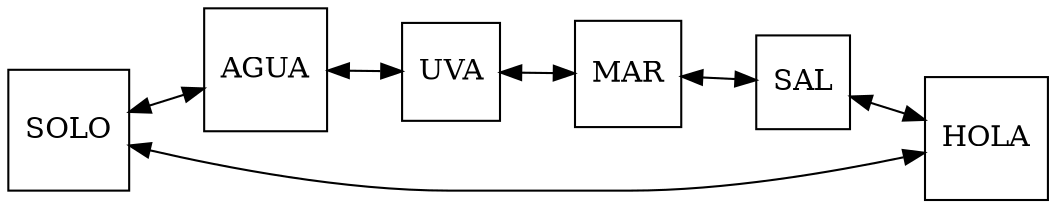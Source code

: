 digraph G {
 node [shape = square]; 
 graph [rankdir=LR];
SOLO -> AGUA[ dir=both];
AGUA -> UVA[ dir=both];
UVA -> MAR[ dir=both];
MAR -> SAL[ dir=both];
SAL -> HOLA[ dir=both];
HOLA -> SOLO[ dir=both];
 }
